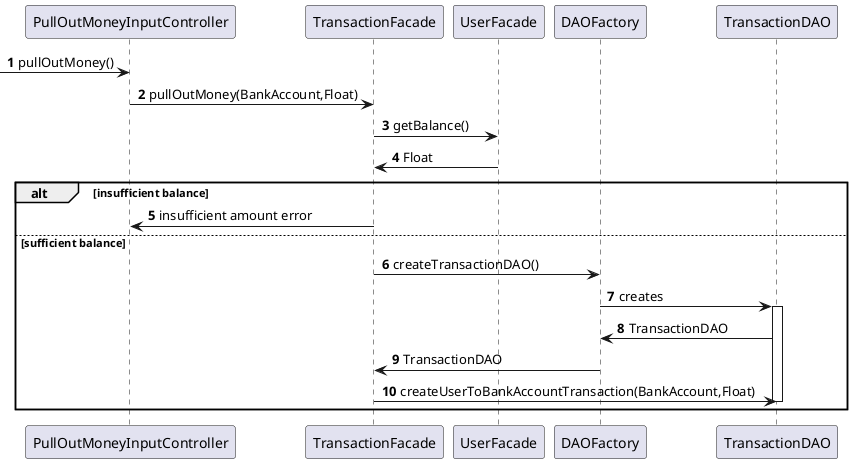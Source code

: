 @startuml

autonumber


[-> PullOutMoneyInputController : pullOutMoney()

PullOutMoneyInputController -> TransactionFacade: pullOutMoney(BankAccount,Float)

TransactionFacade -> UserFacade : getBalance()
UserFacade -> TransactionFacade : Float

alt insufficient balance

TransactionFacade -> PullOutMoneyInputController : insufficient amount error

else sufficient balance

TransactionFacade -> DAOFactory: createTransactionDAO()
DAOFactory -> TransactionDAO : creates

activate TransactionDAO

TransactionDAO -> DAOFactory : TransactionDAO
DAOFactory -> TransactionFacade : TransactionDAO
TransactionFacade -> TransactionDAO : createUserToBankAccountTransaction(BankAccount,Float)

deactivate TransactionDAO

end


@enduml